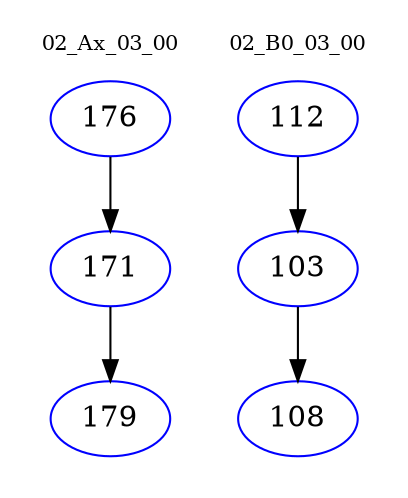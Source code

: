digraph{
subgraph cluster_0 {
color = white
label = "02_Ax_03_00";
fontsize=10;
T0_176 [label="176", color="blue"]
T0_176 -> T0_171 [color="black"]
T0_171 [label="171", color="blue"]
T0_171 -> T0_179 [color="black"]
T0_179 [label="179", color="blue"]
}
subgraph cluster_1 {
color = white
label = "02_B0_03_00";
fontsize=10;
T1_112 [label="112", color="blue"]
T1_112 -> T1_103 [color="black"]
T1_103 [label="103", color="blue"]
T1_103 -> T1_108 [color="black"]
T1_108 [label="108", color="blue"]
}
}
